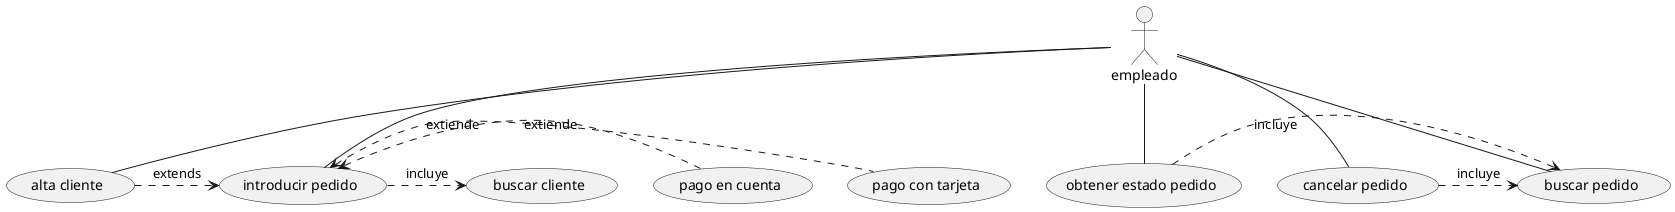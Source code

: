 @startuml
'https://plantuml.com/sequence-diagram

actor empleado

empleado -- (alta cliente)
empleado -- (introducir pedido)
empleado -- (obtener estado pedido)
empleado -- (buscar pedido)
empleado -- (cancelar pedido)

(alta cliente) .> (introducir pedido) : extends
(introducir pedido) .> (buscar cliente) : incluye
(introducir pedido) <. (pago con tarjeta) : extiende
(introducir pedido) <. (pago en cuenta) : extiende

(obtener estado pedido) .> (buscar pedido) : incluye
(cancelar pedido) .> (buscar pedido) : incluye

@enduml
 <--  -->